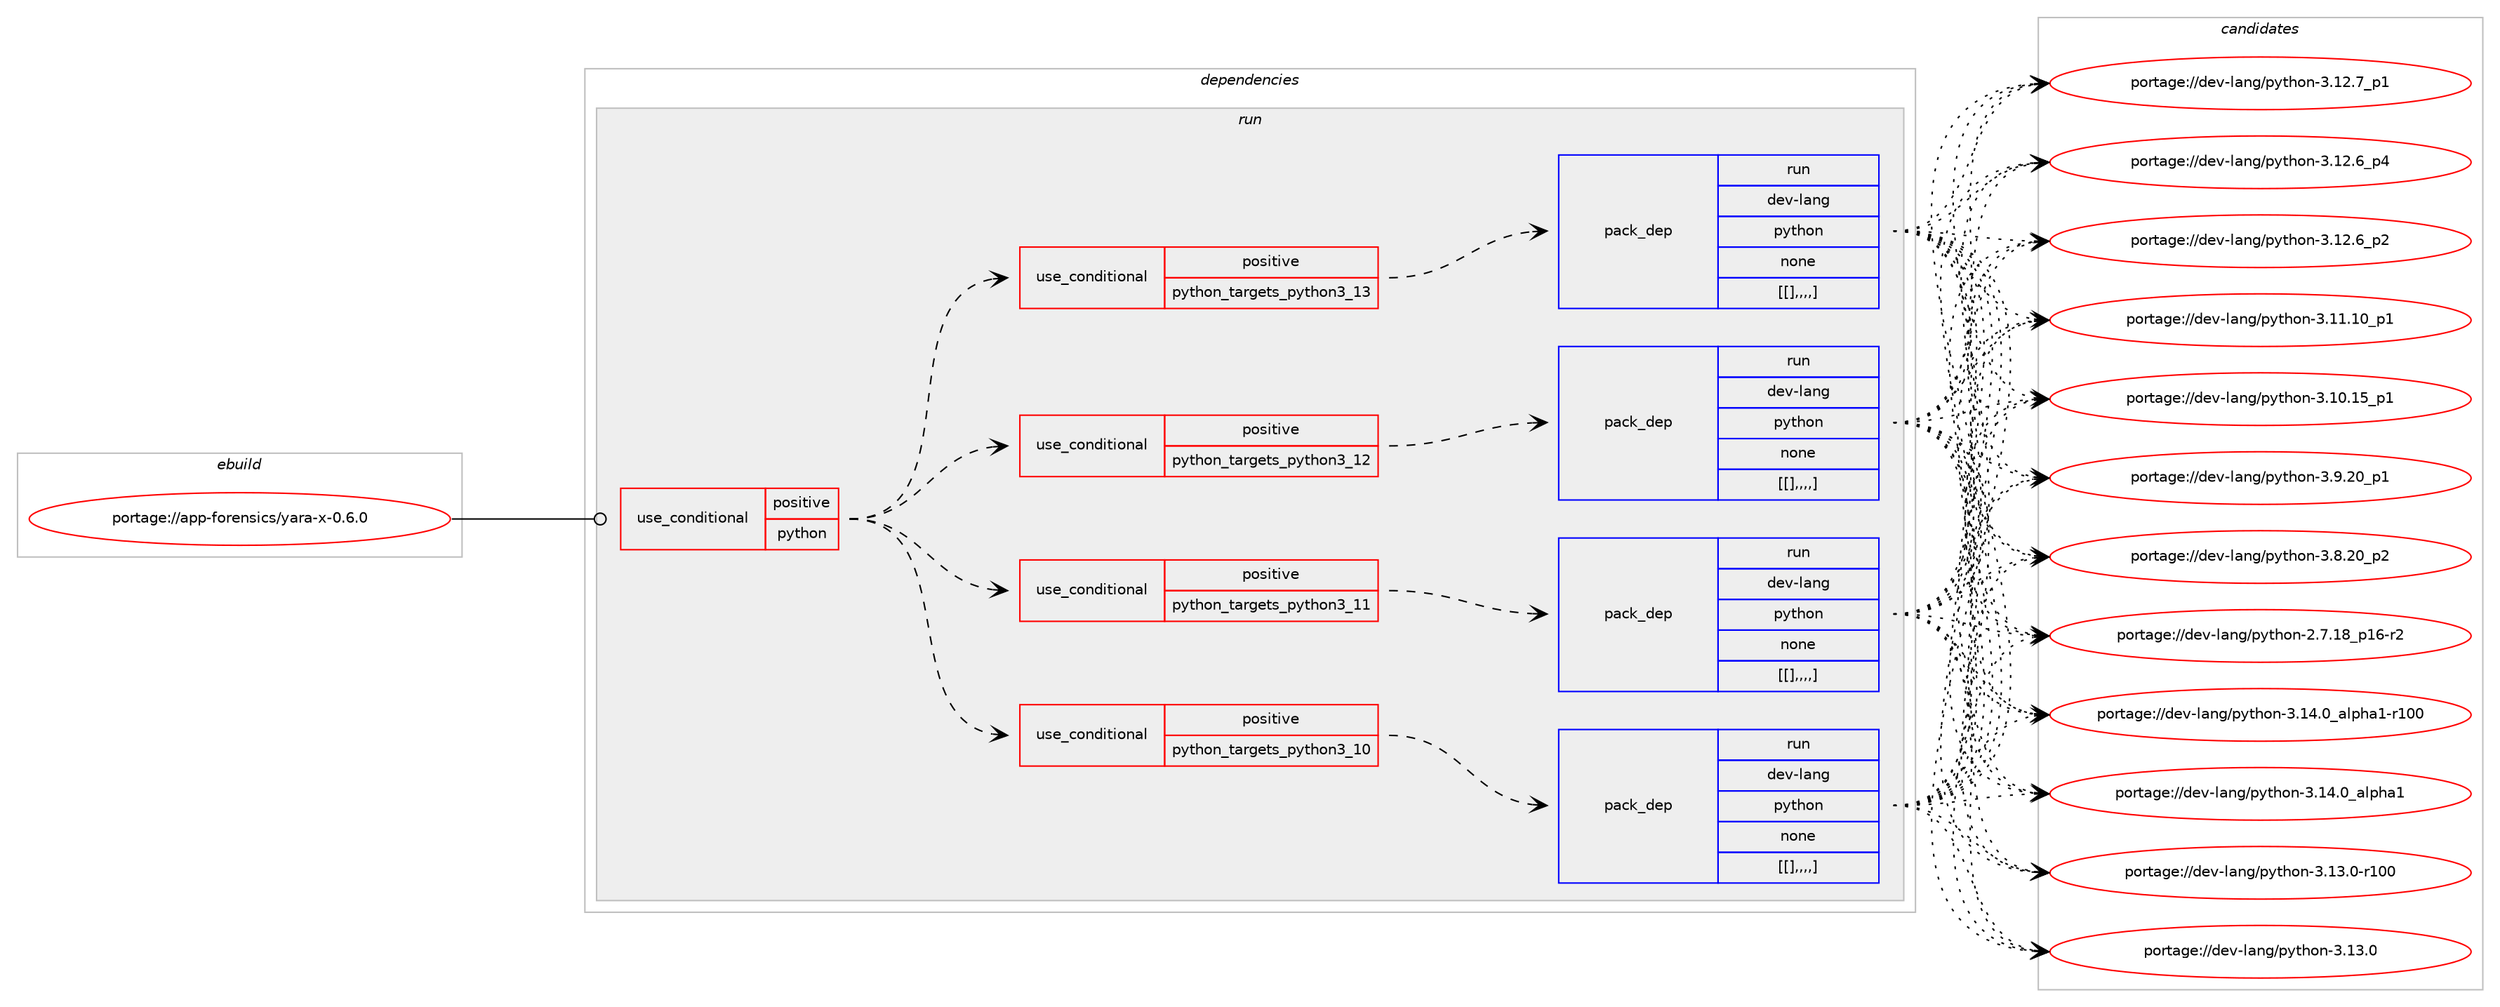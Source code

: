 digraph prolog {

# *************
# Graph options
# *************

newrank=true;
concentrate=true;
compound=true;
graph [rankdir=LR,fontname=Helvetica,fontsize=10,ranksep=1.5];#, ranksep=2.5, nodesep=0.2];
edge  [arrowhead=vee];
node  [fontname=Helvetica,fontsize=10];

# **********
# The ebuild
# **********

subgraph cluster_leftcol {
color=gray;
label=<<i>ebuild</i>>;
id [label="portage://app-forensics/yara-x-0.6.0", color=red, width=4, href="../app-forensics/yara-x-0.6.0.svg"];
}

# ****************
# The dependencies
# ****************

subgraph cluster_midcol {
color=gray;
label=<<i>dependencies</i>>;
subgraph cluster_compile {
fillcolor="#eeeeee";
style=filled;
label=<<i>compile</i>>;
}
subgraph cluster_compileandrun {
fillcolor="#eeeeee";
style=filled;
label=<<i>compile and run</i>>;
}
subgraph cluster_run {
fillcolor="#eeeeee";
style=filled;
label=<<i>run</i>>;
subgraph cond11187 {
dependency37302 [label=<<TABLE BORDER="0" CELLBORDER="1" CELLSPACING="0" CELLPADDING="4"><TR><TD ROWSPAN="3" CELLPADDING="10">use_conditional</TD></TR><TR><TD>positive</TD></TR><TR><TD>python</TD></TR></TABLE>>, shape=none, color=red];
subgraph cond11191 {
dependency37340 [label=<<TABLE BORDER="0" CELLBORDER="1" CELLSPACING="0" CELLPADDING="4"><TR><TD ROWSPAN="3" CELLPADDING="10">use_conditional</TD></TR><TR><TD>positive</TD></TR><TR><TD>python_targets_python3_10</TD></TR></TABLE>>, shape=none, color=red];
subgraph pack25815 {
dependency37390 [label=<<TABLE BORDER="0" CELLBORDER="1" CELLSPACING="0" CELLPADDING="4" WIDTH="220"><TR><TD ROWSPAN="6" CELLPADDING="30">pack_dep</TD></TR><TR><TD WIDTH="110">run</TD></TR><TR><TD>dev-lang</TD></TR><TR><TD>python</TD></TR><TR><TD>none</TD></TR><TR><TD>[[],,,,]</TD></TR></TABLE>>, shape=none, color=blue];
}
dependency37340:e -> dependency37390:w [weight=20,style="dashed",arrowhead="vee"];
}
dependency37302:e -> dependency37340:w [weight=20,style="dashed",arrowhead="vee"];
subgraph cond11270 {
dependency37524 [label=<<TABLE BORDER="0" CELLBORDER="1" CELLSPACING="0" CELLPADDING="4"><TR><TD ROWSPAN="3" CELLPADDING="10">use_conditional</TD></TR><TR><TD>positive</TD></TR><TR><TD>python_targets_python3_11</TD></TR></TABLE>>, shape=none, color=red];
subgraph pack25897 {
dependency37531 [label=<<TABLE BORDER="0" CELLBORDER="1" CELLSPACING="0" CELLPADDING="4" WIDTH="220"><TR><TD ROWSPAN="6" CELLPADDING="30">pack_dep</TD></TR><TR><TD WIDTH="110">run</TD></TR><TR><TD>dev-lang</TD></TR><TR><TD>python</TD></TR><TR><TD>none</TD></TR><TR><TD>[[],,,,]</TD></TR></TABLE>>, shape=none, color=blue];
}
dependency37524:e -> dependency37531:w [weight=20,style="dashed",arrowhead="vee"];
}
dependency37302:e -> dependency37524:w [weight=20,style="dashed",arrowhead="vee"];
subgraph cond11297 {
dependency37576 [label=<<TABLE BORDER="0" CELLBORDER="1" CELLSPACING="0" CELLPADDING="4"><TR><TD ROWSPAN="3" CELLPADDING="10">use_conditional</TD></TR><TR><TD>positive</TD></TR><TR><TD>python_targets_python3_12</TD></TR></TABLE>>, shape=none, color=red];
subgraph pack25924 {
dependency37616 [label=<<TABLE BORDER="0" CELLBORDER="1" CELLSPACING="0" CELLPADDING="4" WIDTH="220"><TR><TD ROWSPAN="6" CELLPADDING="30">pack_dep</TD></TR><TR><TD WIDTH="110">run</TD></TR><TR><TD>dev-lang</TD></TR><TR><TD>python</TD></TR><TR><TD>none</TD></TR><TR><TD>[[],,,,]</TD></TR></TABLE>>, shape=none, color=blue];
}
dependency37576:e -> dependency37616:w [weight=20,style="dashed",arrowhead="vee"];
}
dependency37302:e -> dependency37576:w [weight=20,style="dashed",arrowhead="vee"];
subgraph cond11325 {
dependency37632 [label=<<TABLE BORDER="0" CELLBORDER="1" CELLSPACING="0" CELLPADDING="4"><TR><TD ROWSPAN="3" CELLPADDING="10">use_conditional</TD></TR><TR><TD>positive</TD></TR><TR><TD>python_targets_python3_13</TD></TR></TABLE>>, shape=none, color=red];
subgraph pack25961 {
dependency37690 [label=<<TABLE BORDER="0" CELLBORDER="1" CELLSPACING="0" CELLPADDING="4" WIDTH="220"><TR><TD ROWSPAN="6" CELLPADDING="30">pack_dep</TD></TR><TR><TD WIDTH="110">run</TD></TR><TR><TD>dev-lang</TD></TR><TR><TD>python</TD></TR><TR><TD>none</TD></TR><TR><TD>[[],,,,]</TD></TR></TABLE>>, shape=none, color=blue];
}
dependency37632:e -> dependency37690:w [weight=20,style="dashed",arrowhead="vee"];
}
dependency37302:e -> dependency37632:w [weight=20,style="dashed",arrowhead="vee"];
}
id:e -> dependency37302:w [weight=20,style="solid",arrowhead="odot"];
}
}

# **************
# The candidates
# **************

subgraph cluster_choices {
rank=same;
color=gray;
label=<<i>candidates</i>>;

subgraph choice22006 {
color=black;
nodesep=1;
choice100101118451089711010347112121116104111110455146495246489597108112104974945114494848 [label="portage://dev-lang/python-3.14.0_alpha1-r100", color=red, width=4,href="../dev-lang/python-3.14.0_alpha1-r100.svg"];
choice1001011184510897110103471121211161041111104551464952464895971081121049749 [label="portage://dev-lang/python-3.14.0_alpha1", color=red, width=4,href="../dev-lang/python-3.14.0_alpha1.svg"];
choice1001011184510897110103471121211161041111104551464951464845114494848 [label="portage://dev-lang/python-3.13.0-r100", color=red, width=4,href="../dev-lang/python-3.13.0-r100.svg"];
choice10010111845108971101034711212111610411111045514649514648 [label="portage://dev-lang/python-3.13.0", color=red, width=4,href="../dev-lang/python-3.13.0.svg"];
choice100101118451089711010347112121116104111110455146495046559511249 [label="portage://dev-lang/python-3.12.7_p1", color=red, width=4,href="../dev-lang/python-3.12.7_p1.svg"];
choice100101118451089711010347112121116104111110455146495046549511252 [label="portage://dev-lang/python-3.12.6_p4", color=red, width=4,href="../dev-lang/python-3.12.6_p4.svg"];
choice100101118451089711010347112121116104111110455146495046549511250 [label="portage://dev-lang/python-3.12.6_p2", color=red, width=4,href="../dev-lang/python-3.12.6_p2.svg"];
choice10010111845108971101034711212111610411111045514649494649489511249 [label="portage://dev-lang/python-3.11.10_p1", color=red, width=4,href="../dev-lang/python-3.11.10_p1.svg"];
choice10010111845108971101034711212111610411111045514649484649539511249 [label="portage://dev-lang/python-3.10.15_p1", color=red, width=4,href="../dev-lang/python-3.10.15_p1.svg"];
choice100101118451089711010347112121116104111110455146574650489511249 [label="portage://dev-lang/python-3.9.20_p1", color=red, width=4,href="../dev-lang/python-3.9.20_p1.svg"];
choice100101118451089711010347112121116104111110455146564650489511250 [label="portage://dev-lang/python-3.8.20_p2", color=red, width=4,href="../dev-lang/python-3.8.20_p2.svg"];
choice100101118451089711010347112121116104111110455046554649569511249544511450 [label="portage://dev-lang/python-2.7.18_p16-r2", color=red, width=4,href="../dev-lang/python-2.7.18_p16-r2.svg"];
dependency37390:e -> choice100101118451089711010347112121116104111110455146495246489597108112104974945114494848:w [style=dotted,weight="100"];
dependency37390:e -> choice1001011184510897110103471121211161041111104551464952464895971081121049749:w [style=dotted,weight="100"];
dependency37390:e -> choice1001011184510897110103471121211161041111104551464951464845114494848:w [style=dotted,weight="100"];
dependency37390:e -> choice10010111845108971101034711212111610411111045514649514648:w [style=dotted,weight="100"];
dependency37390:e -> choice100101118451089711010347112121116104111110455146495046559511249:w [style=dotted,weight="100"];
dependency37390:e -> choice100101118451089711010347112121116104111110455146495046549511252:w [style=dotted,weight="100"];
dependency37390:e -> choice100101118451089711010347112121116104111110455146495046549511250:w [style=dotted,weight="100"];
dependency37390:e -> choice10010111845108971101034711212111610411111045514649494649489511249:w [style=dotted,weight="100"];
dependency37390:e -> choice10010111845108971101034711212111610411111045514649484649539511249:w [style=dotted,weight="100"];
dependency37390:e -> choice100101118451089711010347112121116104111110455146574650489511249:w [style=dotted,weight="100"];
dependency37390:e -> choice100101118451089711010347112121116104111110455146564650489511250:w [style=dotted,weight="100"];
dependency37390:e -> choice100101118451089711010347112121116104111110455046554649569511249544511450:w [style=dotted,weight="100"];
}
subgraph choice22012 {
color=black;
nodesep=1;
choice100101118451089711010347112121116104111110455146495246489597108112104974945114494848 [label="portage://dev-lang/python-3.14.0_alpha1-r100", color=red, width=4,href="../dev-lang/python-3.14.0_alpha1-r100.svg"];
choice1001011184510897110103471121211161041111104551464952464895971081121049749 [label="portage://dev-lang/python-3.14.0_alpha1", color=red, width=4,href="../dev-lang/python-3.14.0_alpha1.svg"];
choice1001011184510897110103471121211161041111104551464951464845114494848 [label="portage://dev-lang/python-3.13.0-r100", color=red, width=4,href="../dev-lang/python-3.13.0-r100.svg"];
choice10010111845108971101034711212111610411111045514649514648 [label="portage://dev-lang/python-3.13.0", color=red, width=4,href="../dev-lang/python-3.13.0.svg"];
choice100101118451089711010347112121116104111110455146495046559511249 [label="portage://dev-lang/python-3.12.7_p1", color=red, width=4,href="../dev-lang/python-3.12.7_p1.svg"];
choice100101118451089711010347112121116104111110455146495046549511252 [label="portage://dev-lang/python-3.12.6_p4", color=red, width=4,href="../dev-lang/python-3.12.6_p4.svg"];
choice100101118451089711010347112121116104111110455146495046549511250 [label="portage://dev-lang/python-3.12.6_p2", color=red, width=4,href="../dev-lang/python-3.12.6_p2.svg"];
choice10010111845108971101034711212111610411111045514649494649489511249 [label="portage://dev-lang/python-3.11.10_p1", color=red, width=4,href="../dev-lang/python-3.11.10_p1.svg"];
choice10010111845108971101034711212111610411111045514649484649539511249 [label="portage://dev-lang/python-3.10.15_p1", color=red, width=4,href="../dev-lang/python-3.10.15_p1.svg"];
choice100101118451089711010347112121116104111110455146574650489511249 [label="portage://dev-lang/python-3.9.20_p1", color=red, width=4,href="../dev-lang/python-3.9.20_p1.svg"];
choice100101118451089711010347112121116104111110455146564650489511250 [label="portage://dev-lang/python-3.8.20_p2", color=red, width=4,href="../dev-lang/python-3.8.20_p2.svg"];
choice100101118451089711010347112121116104111110455046554649569511249544511450 [label="portage://dev-lang/python-2.7.18_p16-r2", color=red, width=4,href="../dev-lang/python-2.7.18_p16-r2.svg"];
dependency37531:e -> choice100101118451089711010347112121116104111110455146495246489597108112104974945114494848:w [style=dotted,weight="100"];
dependency37531:e -> choice1001011184510897110103471121211161041111104551464952464895971081121049749:w [style=dotted,weight="100"];
dependency37531:e -> choice1001011184510897110103471121211161041111104551464951464845114494848:w [style=dotted,weight="100"];
dependency37531:e -> choice10010111845108971101034711212111610411111045514649514648:w [style=dotted,weight="100"];
dependency37531:e -> choice100101118451089711010347112121116104111110455146495046559511249:w [style=dotted,weight="100"];
dependency37531:e -> choice100101118451089711010347112121116104111110455146495046549511252:w [style=dotted,weight="100"];
dependency37531:e -> choice100101118451089711010347112121116104111110455146495046549511250:w [style=dotted,weight="100"];
dependency37531:e -> choice10010111845108971101034711212111610411111045514649494649489511249:w [style=dotted,weight="100"];
dependency37531:e -> choice10010111845108971101034711212111610411111045514649484649539511249:w [style=dotted,weight="100"];
dependency37531:e -> choice100101118451089711010347112121116104111110455146574650489511249:w [style=dotted,weight="100"];
dependency37531:e -> choice100101118451089711010347112121116104111110455146564650489511250:w [style=dotted,weight="100"];
dependency37531:e -> choice100101118451089711010347112121116104111110455046554649569511249544511450:w [style=dotted,weight="100"];
}
subgraph choice22015 {
color=black;
nodesep=1;
choice100101118451089711010347112121116104111110455146495246489597108112104974945114494848 [label="portage://dev-lang/python-3.14.0_alpha1-r100", color=red, width=4,href="../dev-lang/python-3.14.0_alpha1-r100.svg"];
choice1001011184510897110103471121211161041111104551464952464895971081121049749 [label="portage://dev-lang/python-3.14.0_alpha1", color=red, width=4,href="../dev-lang/python-3.14.0_alpha1.svg"];
choice1001011184510897110103471121211161041111104551464951464845114494848 [label="portage://dev-lang/python-3.13.0-r100", color=red, width=4,href="../dev-lang/python-3.13.0-r100.svg"];
choice10010111845108971101034711212111610411111045514649514648 [label="portage://dev-lang/python-3.13.0", color=red, width=4,href="../dev-lang/python-3.13.0.svg"];
choice100101118451089711010347112121116104111110455146495046559511249 [label="portage://dev-lang/python-3.12.7_p1", color=red, width=4,href="../dev-lang/python-3.12.7_p1.svg"];
choice100101118451089711010347112121116104111110455146495046549511252 [label="portage://dev-lang/python-3.12.6_p4", color=red, width=4,href="../dev-lang/python-3.12.6_p4.svg"];
choice100101118451089711010347112121116104111110455146495046549511250 [label="portage://dev-lang/python-3.12.6_p2", color=red, width=4,href="../dev-lang/python-3.12.6_p2.svg"];
choice10010111845108971101034711212111610411111045514649494649489511249 [label="portage://dev-lang/python-3.11.10_p1", color=red, width=4,href="../dev-lang/python-3.11.10_p1.svg"];
choice10010111845108971101034711212111610411111045514649484649539511249 [label="portage://dev-lang/python-3.10.15_p1", color=red, width=4,href="../dev-lang/python-3.10.15_p1.svg"];
choice100101118451089711010347112121116104111110455146574650489511249 [label="portage://dev-lang/python-3.9.20_p1", color=red, width=4,href="../dev-lang/python-3.9.20_p1.svg"];
choice100101118451089711010347112121116104111110455146564650489511250 [label="portage://dev-lang/python-3.8.20_p2", color=red, width=4,href="../dev-lang/python-3.8.20_p2.svg"];
choice100101118451089711010347112121116104111110455046554649569511249544511450 [label="portage://dev-lang/python-2.7.18_p16-r2", color=red, width=4,href="../dev-lang/python-2.7.18_p16-r2.svg"];
dependency37616:e -> choice100101118451089711010347112121116104111110455146495246489597108112104974945114494848:w [style=dotted,weight="100"];
dependency37616:e -> choice1001011184510897110103471121211161041111104551464952464895971081121049749:w [style=dotted,weight="100"];
dependency37616:e -> choice1001011184510897110103471121211161041111104551464951464845114494848:w [style=dotted,weight="100"];
dependency37616:e -> choice10010111845108971101034711212111610411111045514649514648:w [style=dotted,weight="100"];
dependency37616:e -> choice100101118451089711010347112121116104111110455146495046559511249:w [style=dotted,weight="100"];
dependency37616:e -> choice100101118451089711010347112121116104111110455146495046549511252:w [style=dotted,weight="100"];
dependency37616:e -> choice100101118451089711010347112121116104111110455146495046549511250:w [style=dotted,weight="100"];
dependency37616:e -> choice10010111845108971101034711212111610411111045514649494649489511249:w [style=dotted,weight="100"];
dependency37616:e -> choice10010111845108971101034711212111610411111045514649484649539511249:w [style=dotted,weight="100"];
dependency37616:e -> choice100101118451089711010347112121116104111110455146574650489511249:w [style=dotted,weight="100"];
dependency37616:e -> choice100101118451089711010347112121116104111110455146564650489511250:w [style=dotted,weight="100"];
dependency37616:e -> choice100101118451089711010347112121116104111110455046554649569511249544511450:w [style=dotted,weight="100"];
}
subgraph choice22043 {
color=black;
nodesep=1;
choice100101118451089711010347112121116104111110455146495246489597108112104974945114494848 [label="portage://dev-lang/python-3.14.0_alpha1-r100", color=red, width=4,href="../dev-lang/python-3.14.0_alpha1-r100.svg"];
choice1001011184510897110103471121211161041111104551464952464895971081121049749 [label="portage://dev-lang/python-3.14.0_alpha1", color=red, width=4,href="../dev-lang/python-3.14.0_alpha1.svg"];
choice1001011184510897110103471121211161041111104551464951464845114494848 [label="portage://dev-lang/python-3.13.0-r100", color=red, width=4,href="../dev-lang/python-3.13.0-r100.svg"];
choice10010111845108971101034711212111610411111045514649514648 [label="portage://dev-lang/python-3.13.0", color=red, width=4,href="../dev-lang/python-3.13.0.svg"];
choice100101118451089711010347112121116104111110455146495046559511249 [label="portage://dev-lang/python-3.12.7_p1", color=red, width=4,href="../dev-lang/python-3.12.7_p1.svg"];
choice100101118451089711010347112121116104111110455146495046549511252 [label="portage://dev-lang/python-3.12.6_p4", color=red, width=4,href="../dev-lang/python-3.12.6_p4.svg"];
choice100101118451089711010347112121116104111110455146495046549511250 [label="portage://dev-lang/python-3.12.6_p2", color=red, width=4,href="../dev-lang/python-3.12.6_p2.svg"];
choice10010111845108971101034711212111610411111045514649494649489511249 [label="portage://dev-lang/python-3.11.10_p1", color=red, width=4,href="../dev-lang/python-3.11.10_p1.svg"];
choice10010111845108971101034711212111610411111045514649484649539511249 [label="portage://dev-lang/python-3.10.15_p1", color=red, width=4,href="../dev-lang/python-3.10.15_p1.svg"];
choice100101118451089711010347112121116104111110455146574650489511249 [label="portage://dev-lang/python-3.9.20_p1", color=red, width=4,href="../dev-lang/python-3.9.20_p1.svg"];
choice100101118451089711010347112121116104111110455146564650489511250 [label="portage://dev-lang/python-3.8.20_p2", color=red, width=4,href="../dev-lang/python-3.8.20_p2.svg"];
choice100101118451089711010347112121116104111110455046554649569511249544511450 [label="portage://dev-lang/python-2.7.18_p16-r2", color=red, width=4,href="../dev-lang/python-2.7.18_p16-r2.svg"];
dependency37690:e -> choice100101118451089711010347112121116104111110455146495246489597108112104974945114494848:w [style=dotted,weight="100"];
dependency37690:e -> choice1001011184510897110103471121211161041111104551464952464895971081121049749:w [style=dotted,weight="100"];
dependency37690:e -> choice1001011184510897110103471121211161041111104551464951464845114494848:w [style=dotted,weight="100"];
dependency37690:e -> choice10010111845108971101034711212111610411111045514649514648:w [style=dotted,weight="100"];
dependency37690:e -> choice100101118451089711010347112121116104111110455146495046559511249:w [style=dotted,weight="100"];
dependency37690:e -> choice100101118451089711010347112121116104111110455146495046549511252:w [style=dotted,weight="100"];
dependency37690:e -> choice100101118451089711010347112121116104111110455146495046549511250:w [style=dotted,weight="100"];
dependency37690:e -> choice10010111845108971101034711212111610411111045514649494649489511249:w [style=dotted,weight="100"];
dependency37690:e -> choice10010111845108971101034711212111610411111045514649484649539511249:w [style=dotted,weight="100"];
dependency37690:e -> choice100101118451089711010347112121116104111110455146574650489511249:w [style=dotted,weight="100"];
dependency37690:e -> choice100101118451089711010347112121116104111110455146564650489511250:w [style=dotted,weight="100"];
dependency37690:e -> choice100101118451089711010347112121116104111110455046554649569511249544511450:w [style=dotted,weight="100"];
}
}

}
